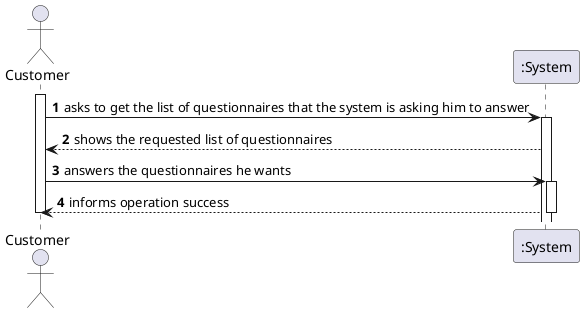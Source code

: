 @startuml
actor "Customer" as C
participant ":System" as System

autonumber
activate C
C -> System: asks to get the list of questionnaires that the system is asking him to answer
activate System
System --> C: shows the requested list of questionnaires
C -> System: answers the questionnaires he wants
activate System
System --> C: informs operation success
deactivate System
deactivate C
@enduml